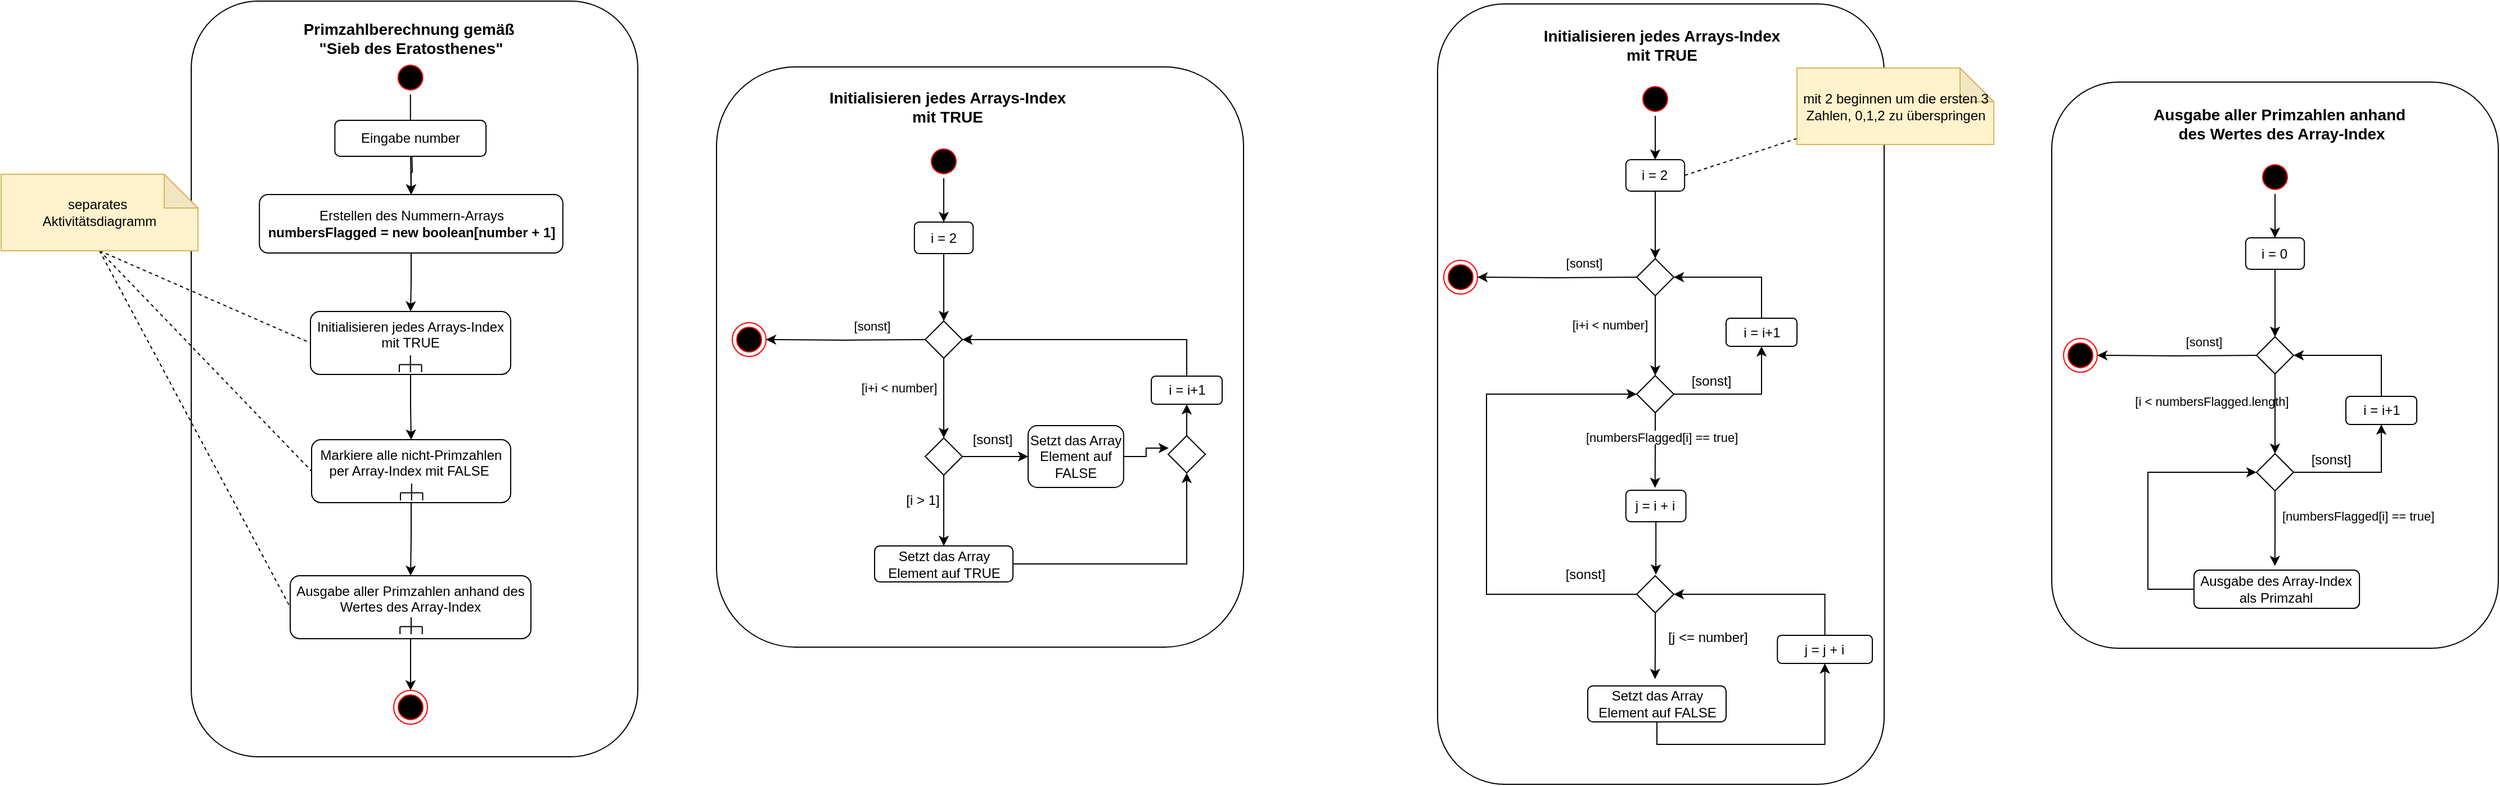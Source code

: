 <mxfile version="24.2.3" type="device">
  <diagram name="Page-1" id="PgNjhU1LjDGuAxVTJysv">
    <mxGraphModel dx="5064" dy="2558" grid="0" gridSize="10" guides="1" tooltips="1" connect="1" arrows="1" fold="1" page="1" pageScale="1" pageWidth="1169" pageHeight="827" math="0" shadow="0">
      <root>
        <mxCell id="0" />
        <mxCell id="1" parent="0" />
        <mxCell id="iZ8uWK1BLbyBL1zNR7Qy-105" value="" style="rounded=1;whiteSpace=wrap;html=1;fillColor=none;" vertex="1" parent="1">
          <mxGeometry x="-1042" y="-765.5" width="397" height="694" as="geometry" />
        </mxCell>
        <mxCell id="iZ8uWK1BLbyBL1zNR7Qy-10" value="" style="rounded=1;whiteSpace=wrap;html=1;fillColor=none;" vertex="1" parent="1">
          <mxGeometry x="-2150" y="-768" width="397" height="672" as="geometry" />
        </mxCell>
        <mxCell id="iZ8uWK1BLbyBL1zNR7Qy-5" style="edgeStyle=orthogonalEdgeStyle;rounded=0;orthogonalLoop=1;jettySize=auto;html=1;exitX=0.5;exitY=1;exitDx=0;exitDy=0;entryX=0.5;entryY=0;entryDx=0;entryDy=0;" edge="1" parent="1" source="G8UXR2RvoSNgQStM8z7o-1" target="iZ8uWK1BLbyBL1zNR7Qy-2">
          <mxGeometry relative="1" as="geometry" />
        </mxCell>
        <mxCell id="G8UXR2RvoSNgQStM8z7o-1" value="" style="ellipse;html=1;shape=startState;fillColor=#000000;strokeColor=#ff0000;" parent="1" vertex="1">
          <mxGeometry x="-1970.11" y="-715" width="30" height="30" as="geometry" />
        </mxCell>
        <mxCell id="G8UXR2RvoSNgQStM8z7o-4" value="" style="ellipse;html=1;shape=endState;fillColor=#000000;strokeColor=#ff0000;" parent="1" vertex="1">
          <mxGeometry x="-1970" y="-155" width="30" height="30" as="geometry" />
        </mxCell>
        <mxCell id="iZ8uWK1BLbyBL1zNR7Qy-8" style="edgeStyle=orthogonalEdgeStyle;rounded=0;orthogonalLoop=1;jettySize=auto;html=1;exitX=0.5;exitY=1;exitDx=0;exitDy=0;entryX=0.5;entryY=0;entryDx=0;entryDy=0;" edge="1" parent="1" source="G8UXR2RvoSNgQStM8z7o-14" target="iZ8uWK1BLbyBL1zNR7Qy-4">
          <mxGeometry relative="1" as="geometry" />
        </mxCell>
        <mxCell id="G8UXR2RvoSNgQStM8z7o-14" value="Markiere alle nicht-Primzahlen per Array-Index mit FALSE&amp;nbsp;&lt;div&gt;&lt;br&gt;&lt;/div&gt;" style="whiteSpace=wrap;html=1;rounded=1;" parent="1" vertex="1">
          <mxGeometry x="-2043" y="-378" width="177" height="56" as="geometry" />
        </mxCell>
        <mxCell id="iZ8uWK1BLbyBL1zNR7Qy-6" style="edgeStyle=orthogonalEdgeStyle;rounded=0;orthogonalLoop=1;jettySize=auto;html=1;exitX=0.5;exitY=1;exitDx=0;exitDy=0;entryX=0.5;entryY=0;entryDx=0;entryDy=0;" edge="1" parent="1" source="iZ8uWK1BLbyBL1zNR7Qy-2" target="iZ8uWK1BLbyBL1zNR7Qy-3">
          <mxGeometry relative="1" as="geometry" />
        </mxCell>
        <mxCell id="iZ8uWK1BLbyBL1zNR7Qy-2" value="&lt;div&gt;Erstellen des Nummern-Arrays&lt;br&gt;&lt;/div&gt;&lt;b&gt;numbersFlagged = new boolean[number + 1]&lt;/b&gt;" style="rounded=1;whiteSpace=wrap;html=1;" vertex="1" parent="1">
          <mxGeometry x="-2089.37" y="-596" width="269.75" height="52" as="geometry" />
        </mxCell>
        <mxCell id="iZ8uWK1BLbyBL1zNR7Qy-7" style="edgeStyle=orthogonalEdgeStyle;rounded=0;orthogonalLoop=1;jettySize=auto;html=1;exitX=0.5;exitY=1;exitDx=0;exitDy=0;entryX=0.5;entryY=0;entryDx=0;entryDy=0;" edge="1" parent="1" source="iZ8uWK1BLbyBL1zNR7Qy-3" target="G8UXR2RvoSNgQStM8z7o-14">
          <mxGeometry relative="1" as="geometry" />
        </mxCell>
        <mxCell id="iZ8uWK1BLbyBL1zNR7Qy-3" value="&lt;div&gt;Initialisieren jedes Arrays-Index&lt;/div&gt;&lt;div&gt;mit TRUE&lt;/div&gt;&lt;div&gt;&lt;br&gt;&lt;/div&gt;" style="rounded=1;whiteSpace=wrap;html=1;" vertex="1" parent="1">
          <mxGeometry x="-2044" y="-492" width="178" height="56" as="geometry" />
        </mxCell>
        <mxCell id="iZ8uWK1BLbyBL1zNR7Qy-9" style="edgeStyle=orthogonalEdgeStyle;rounded=0;orthogonalLoop=1;jettySize=auto;html=1;exitX=0.5;exitY=1;exitDx=0;exitDy=0;entryX=0.5;entryY=0;entryDx=0;entryDy=0;" edge="1" parent="1" source="iZ8uWK1BLbyBL1zNR7Qy-4" target="G8UXR2RvoSNgQStM8z7o-4">
          <mxGeometry relative="1" as="geometry" />
        </mxCell>
        <mxCell id="iZ8uWK1BLbyBL1zNR7Qy-4" value="Ausgabe aller Primzahlen anhand des Wertes des Array-Index&lt;div&gt;&lt;br&gt;&lt;/div&gt;" style="whiteSpace=wrap;html=1;rounded=1;" vertex="1" parent="1">
          <mxGeometry x="-2062" y="-257" width="214" height="56" as="geometry" />
        </mxCell>
        <mxCell id="iZ8uWK1BLbyBL1zNR7Qy-34" value="" style="edgeStyle=orthogonalEdgeStyle;rounded=0;orthogonalLoop=1;jettySize=auto;html=1;" edge="1" parent="1" target="iZ8uWK1BLbyBL1zNR7Qy-2">
          <mxGeometry relative="1" as="geometry">
            <mxPoint x="-1954" y="-637" as="sourcePoint" />
          </mxGeometry>
        </mxCell>
        <mxCell id="iZ8uWK1BLbyBL1zNR7Qy-11" value="&lt;b style=&quot;font-size: 14px;&quot;&gt;Primzahlberechnung gemäß&amp;nbsp;&lt;/b&gt;&lt;div style=&quot;font-size: 14px;&quot;&gt;&lt;b style=&quot;font-size: 14px;&quot;&gt;&quot;Sieb des Eratosthenes&quot;&lt;/b&gt;&lt;/div&gt;" style="text;html=1;align=center;verticalAlign=middle;resizable=0;points=[];autosize=1;strokeColor=none;fillColor=none;fontSize=14;" vertex="1" parent="1">
          <mxGeometry x="-2059.5" y="-758" width="209" height="46" as="geometry" />
        </mxCell>
        <mxCell id="iZ8uWK1BLbyBL1zNR7Qy-17" value="" style="group" vertex="1" connectable="0" parent="1">
          <mxGeometry x="-1965" y="-453" width="19.79" height="15" as="geometry" />
        </mxCell>
        <mxCell id="iZ8uWK1BLbyBL1zNR7Qy-18" value="" style="endArrow=none;html=1;rounded=0;" edge="1" parent="iZ8uWK1BLbyBL1zNR7Qy-17">
          <mxGeometry width="50" height="50" relative="1" as="geometry">
            <mxPoint y="8.297" as="sourcePoint" />
            <mxPoint x="19.79" y="8.297" as="targetPoint" />
          </mxGeometry>
        </mxCell>
        <mxCell id="iZ8uWK1BLbyBL1zNR7Qy-19" value="" style="endArrow=none;html=1;rounded=0;" edge="1" parent="iZ8uWK1BLbyBL1zNR7Qy-17">
          <mxGeometry width="50" height="50" relative="1" as="geometry">
            <mxPoint x="9.895" as="sourcePoint" />
            <mxPoint x="9.895" y="15" as="targetPoint" />
          </mxGeometry>
        </mxCell>
        <mxCell id="iZ8uWK1BLbyBL1zNR7Qy-20" value="" style="endArrow=none;html=1;rounded=0;" edge="1" parent="iZ8uWK1BLbyBL1zNR7Qy-17">
          <mxGeometry width="50" height="50" relative="1" as="geometry">
            <mxPoint x="19.79" y="8.297" as="sourcePoint" />
            <mxPoint x="19.79" y="14.999" as="targetPoint" />
          </mxGeometry>
        </mxCell>
        <mxCell id="iZ8uWK1BLbyBL1zNR7Qy-21" value="" style="endArrow=none;html=1;rounded=0;" edge="1" parent="iZ8uWK1BLbyBL1zNR7Qy-17">
          <mxGeometry width="50" height="50" relative="1" as="geometry">
            <mxPoint y="8.297" as="sourcePoint" />
            <mxPoint y="14.999" as="targetPoint" />
          </mxGeometry>
        </mxCell>
        <mxCell id="iZ8uWK1BLbyBL1zNR7Qy-22" value="" style="group" vertex="1" connectable="0" parent="1">
          <mxGeometry x="-1964" y="-339" width="19.79" height="15" as="geometry" />
        </mxCell>
        <mxCell id="iZ8uWK1BLbyBL1zNR7Qy-23" value="" style="endArrow=none;html=1;rounded=0;" edge="1" parent="iZ8uWK1BLbyBL1zNR7Qy-22">
          <mxGeometry width="50" height="50" relative="1" as="geometry">
            <mxPoint y="8.297" as="sourcePoint" />
            <mxPoint x="19.79" y="8.297" as="targetPoint" />
          </mxGeometry>
        </mxCell>
        <mxCell id="iZ8uWK1BLbyBL1zNR7Qy-24" value="" style="endArrow=none;html=1;rounded=0;" edge="1" parent="iZ8uWK1BLbyBL1zNR7Qy-22">
          <mxGeometry width="50" height="50" relative="1" as="geometry">
            <mxPoint x="9.895" as="sourcePoint" />
            <mxPoint x="9.895" y="15" as="targetPoint" />
          </mxGeometry>
        </mxCell>
        <mxCell id="iZ8uWK1BLbyBL1zNR7Qy-25" value="" style="endArrow=none;html=1;rounded=0;" edge="1" parent="iZ8uWK1BLbyBL1zNR7Qy-22">
          <mxGeometry width="50" height="50" relative="1" as="geometry">
            <mxPoint x="19.79" y="8.297" as="sourcePoint" />
            <mxPoint x="19.79" y="14.999" as="targetPoint" />
          </mxGeometry>
        </mxCell>
        <mxCell id="iZ8uWK1BLbyBL1zNR7Qy-26" value="" style="endArrow=none;html=1;rounded=0;" edge="1" parent="iZ8uWK1BLbyBL1zNR7Qy-22">
          <mxGeometry width="50" height="50" relative="1" as="geometry">
            <mxPoint y="8.297" as="sourcePoint" />
            <mxPoint y="14.999" as="targetPoint" />
          </mxGeometry>
        </mxCell>
        <mxCell id="iZ8uWK1BLbyBL1zNR7Qy-27" value="" style="group" vertex="1" connectable="0" parent="1">
          <mxGeometry x="-1964.4" y="-220" width="19.79" height="15" as="geometry" />
        </mxCell>
        <mxCell id="iZ8uWK1BLbyBL1zNR7Qy-28" value="" style="endArrow=none;html=1;rounded=0;" edge="1" parent="iZ8uWK1BLbyBL1zNR7Qy-27">
          <mxGeometry width="50" height="50" relative="1" as="geometry">
            <mxPoint y="8.297" as="sourcePoint" />
            <mxPoint x="19.79" y="8.297" as="targetPoint" />
          </mxGeometry>
        </mxCell>
        <mxCell id="iZ8uWK1BLbyBL1zNR7Qy-29" value="" style="endArrow=none;html=1;rounded=0;" edge="1" parent="iZ8uWK1BLbyBL1zNR7Qy-27">
          <mxGeometry width="50" height="50" relative="1" as="geometry">
            <mxPoint x="9.895" as="sourcePoint" />
            <mxPoint x="9.895" y="15" as="targetPoint" />
          </mxGeometry>
        </mxCell>
        <mxCell id="iZ8uWK1BLbyBL1zNR7Qy-30" value="" style="endArrow=none;html=1;rounded=0;" edge="1" parent="iZ8uWK1BLbyBL1zNR7Qy-27">
          <mxGeometry width="50" height="50" relative="1" as="geometry">
            <mxPoint x="19.79" y="8.297" as="sourcePoint" />
            <mxPoint x="19.79" y="14.999" as="targetPoint" />
          </mxGeometry>
        </mxCell>
        <mxCell id="iZ8uWK1BLbyBL1zNR7Qy-31" value="" style="endArrow=none;html=1;rounded=0;" edge="1" parent="iZ8uWK1BLbyBL1zNR7Qy-27">
          <mxGeometry width="50" height="50" relative="1" as="geometry">
            <mxPoint y="8.297" as="sourcePoint" />
            <mxPoint y="14.999" as="targetPoint" />
          </mxGeometry>
        </mxCell>
        <mxCell id="iZ8uWK1BLbyBL1zNR7Qy-33" value="&lt;div style=&quot;font-size: 14px;&quot;&gt;&lt;b style=&quot;font-size: 14px;&quot;&gt;Initialisieren jedes Arrays-Index&lt;/b&gt;&lt;/div&gt;&lt;div style=&quot;font-size: 14px;&quot;&gt;&lt;b style=&quot;font-size: 14px;&quot;&gt;mit TRUE&lt;/b&gt;&lt;/div&gt;&lt;div style=&quot;font-size: 14px;&quot;&gt;&lt;br style=&quot;text-wrap: wrap; font-size: 14px;&quot;&gt;&lt;/div&gt;" style="text;html=1;align=center;verticalAlign=middle;resizable=0;points=[];autosize=1;strokeColor=none;fillColor=none;fontSize=14;" vertex="1" parent="1">
          <mxGeometry x="-957.5" y="-751" width="228" height="62" as="geometry" />
        </mxCell>
        <mxCell id="iZ8uWK1BLbyBL1zNR7Qy-66" style="edgeStyle=orthogonalEdgeStyle;rounded=0;orthogonalLoop=1;jettySize=auto;html=1;exitX=0.5;exitY=1;exitDx=0;exitDy=0;entryX=0.5;entryY=0;entryDx=0;entryDy=0;" edge="1" parent="1" source="iZ8uWK1BLbyBL1zNR7Qy-36" target="iZ8uWK1BLbyBL1zNR7Qy-38">
          <mxGeometry relative="1" as="geometry" />
        </mxCell>
        <mxCell id="iZ8uWK1BLbyBL1zNR7Qy-36" value="" style="ellipse;html=1;shape=startState;fillColor=#000000;strokeColor=#ff0000;" vertex="1" parent="1">
          <mxGeometry x="-863.5" y="-696" width="30" height="30" as="geometry" />
        </mxCell>
        <mxCell id="iZ8uWK1BLbyBL1zNR7Qy-37" value="&lt;div&gt;Eingabe number&lt;/div&gt;" style="rounded=1;whiteSpace=wrap;html=1;" vertex="1" parent="1">
          <mxGeometry x="-2022.3" y="-662" width="134.38" height="32" as="geometry" />
        </mxCell>
        <mxCell id="iZ8uWK1BLbyBL1zNR7Qy-61" style="edgeStyle=orthogonalEdgeStyle;rounded=0;orthogonalLoop=1;jettySize=auto;html=1;exitX=0.5;exitY=1;exitDx=0;exitDy=0;entryX=0.5;entryY=0;entryDx=0;entryDy=0;" edge="1" parent="1" source="iZ8uWK1BLbyBL1zNR7Qy-38" target="iZ8uWK1BLbyBL1zNR7Qy-79">
          <mxGeometry relative="1" as="geometry">
            <mxPoint x="-818.25" y="-539" as="targetPoint" />
          </mxGeometry>
        </mxCell>
        <mxCell id="iZ8uWK1BLbyBL1zNR7Qy-38" value="&lt;div&gt;i = 2&lt;/div&gt;" style="rounded=1;whiteSpace=wrap;html=1;" vertex="1" parent="1">
          <mxGeometry x="-874.59" y="-627" width="52.19" height="28" as="geometry" />
        </mxCell>
        <mxCell id="iZ8uWK1BLbyBL1zNR7Qy-86" style="edgeStyle=orthogonalEdgeStyle;rounded=0;orthogonalLoop=1;jettySize=auto;html=1;exitX=0.5;exitY=0;exitDx=0;exitDy=0;entryX=1;entryY=0.5;entryDx=0;entryDy=0;" edge="1" parent="1" source="iZ8uWK1BLbyBL1zNR7Qy-51" target="iZ8uWK1BLbyBL1zNR7Qy-79">
          <mxGeometry relative="1" as="geometry" />
        </mxCell>
        <mxCell id="iZ8uWK1BLbyBL1zNR7Qy-51" value="&lt;div&gt;i = i+1&lt;/div&gt;" style="rounded=1;whiteSpace=wrap;html=1;" vertex="1" parent="1">
          <mxGeometry x="-785.5" y="-486" width="63" height="25" as="geometry" />
        </mxCell>
        <mxCell id="iZ8uWK1BLbyBL1zNR7Qy-52" value="" style="ellipse;html=1;shape=endState;fillColor=#000000;strokeColor=#ff0000;" vertex="1" parent="1">
          <mxGeometry x="-1036.5" y="-537.5" width="30" height="30" as="geometry" />
        </mxCell>
        <mxCell id="iZ8uWK1BLbyBL1zNR7Qy-54" value="[sonst]" style="edgeLabel;html=1;align=center;verticalAlign=middle;resizable=0;points=[];" vertex="1" connectable="0" parent="1">
          <mxGeometry x="-822.404" y="-476" as="geometry">
            <mxPoint x="-90" y="-59" as="offset" />
          </mxGeometry>
        </mxCell>
        <mxCell id="iZ8uWK1BLbyBL1zNR7Qy-59" style="edgeStyle=orthogonalEdgeStyle;rounded=0;orthogonalLoop=1;jettySize=auto;html=1;exitX=0;exitY=0.5;exitDx=0;exitDy=0;entryX=1;entryY=0.5;entryDx=0;entryDy=0;" edge="1" parent="1" target="iZ8uWK1BLbyBL1zNR7Qy-52">
          <mxGeometry relative="1" as="geometry">
            <mxPoint x="-865.0" y="-522.5" as="sourcePoint" />
            <mxPoint x="-977.5" y="-522" as="targetPoint" />
          </mxGeometry>
        </mxCell>
        <mxCell id="iZ8uWK1BLbyBL1zNR7Qy-84" style="edgeStyle=orthogonalEdgeStyle;rounded=0;orthogonalLoop=1;jettySize=auto;html=1;exitX=0.5;exitY=1;exitDx=0;exitDy=0;entryX=0.5;entryY=0;entryDx=0;entryDy=0;" edge="1" parent="1" source="iZ8uWK1BLbyBL1zNR7Qy-79" target="iZ8uWK1BLbyBL1zNR7Qy-83">
          <mxGeometry relative="1" as="geometry" />
        </mxCell>
        <mxCell id="iZ8uWK1BLbyBL1zNR7Qy-79" value="" style="rhombus;whiteSpace=wrap;html=1;" vertex="1" parent="1">
          <mxGeometry x="-865" y="-539" width="33" height="33" as="geometry" />
        </mxCell>
        <mxCell id="iZ8uWK1BLbyBL1zNR7Qy-82" value="&lt;span style=&quot;font-size: 11px;&quot;&gt;[i+i &amp;lt; number]&lt;/span&gt;" style="text;html=1;align=center;verticalAlign=middle;resizable=0;points=[];autosize=1;strokeColor=none;fillColor=none;" vertex="1" parent="1">
          <mxGeometry x="-931.5" y="-493" width="85" height="26" as="geometry" />
        </mxCell>
        <mxCell id="iZ8uWK1BLbyBL1zNR7Qy-85" style="edgeStyle=orthogonalEdgeStyle;rounded=0;orthogonalLoop=1;jettySize=auto;html=1;exitX=1;exitY=0.5;exitDx=0;exitDy=0;entryX=0.5;entryY=1;entryDx=0;entryDy=0;" edge="1" parent="1" source="iZ8uWK1BLbyBL1zNR7Qy-83" target="iZ8uWK1BLbyBL1zNR7Qy-51">
          <mxGeometry relative="1" as="geometry" />
        </mxCell>
        <mxCell id="iZ8uWK1BLbyBL1zNR7Qy-88" style="edgeStyle=orthogonalEdgeStyle;rounded=0;orthogonalLoop=1;jettySize=auto;html=1;exitX=0.5;exitY=1;exitDx=0;exitDy=0;" edge="1" parent="1" source="iZ8uWK1BLbyBL1zNR7Qy-83">
          <mxGeometry relative="1" as="geometry">
            <mxPoint x="-848.643" y="-335.143" as="targetPoint" />
          </mxGeometry>
        </mxCell>
        <mxCell id="iZ8uWK1BLbyBL1zNR7Qy-83" value="" style="rhombus;whiteSpace=wrap;html=1;" vertex="1" parent="1">
          <mxGeometry x="-864.99" y="-435" width="33" height="33" as="geometry" />
        </mxCell>
        <mxCell id="iZ8uWK1BLbyBL1zNR7Qy-87" value="[sonst]" style="text;html=1;align=center;verticalAlign=middle;resizable=0;points=[];autosize=1;strokeColor=none;fillColor=none;" vertex="1" parent="1">
          <mxGeometry x="-825.5" y="-443" width="53" height="26" as="geometry" />
        </mxCell>
        <mxCell id="iZ8uWK1BLbyBL1zNR7Qy-90" value="&lt;span style=&quot;color: rgb(0, 0, 0); font-family: Helvetica; font-size: 11px; font-style: normal; font-variant-ligatures: normal; font-variant-caps: normal; font-weight: 400; letter-spacing: normal; orphans: 2; text-align: center; text-indent: 0px; text-transform: none; widows: 2; word-spacing: 0px; -webkit-text-stroke-width: 0px; white-space: nowrap; background-color: rgb(255, 255, 255); text-decoration-thickness: initial; text-decoration-style: initial; text-decoration-color: initial; display: inline !important; float: none;&quot;&gt;[numbersFlagged[i] == true]&lt;/span&gt;" style="text;whiteSpace=wrap;html=1;" vertex="1" parent="1">
          <mxGeometry x="-912.003" y="-393.996" width="163" height="36" as="geometry" />
        </mxCell>
        <mxCell id="iZ8uWK1BLbyBL1zNR7Qy-92" style="edgeStyle=orthogonalEdgeStyle;rounded=0;orthogonalLoop=1;jettySize=auto;html=1;exitX=0.5;exitY=1;exitDx=0;exitDy=0;" edge="1" parent="1" source="iZ8uWK1BLbyBL1zNR7Qy-91">
          <mxGeometry relative="1" as="geometry">
            <mxPoint x="-847.929" y="-258" as="targetPoint" />
          </mxGeometry>
        </mxCell>
        <mxCell id="iZ8uWK1BLbyBL1zNR7Qy-91" value="&lt;div&gt;j = i + i&lt;/div&gt;" style="rounded=1;whiteSpace=wrap;html=1;" vertex="1" parent="1">
          <mxGeometry x="-874.59" y="-333" width="53.38" height="28" as="geometry" />
        </mxCell>
        <mxCell id="iZ8uWK1BLbyBL1zNR7Qy-94" style="edgeStyle=orthogonalEdgeStyle;rounded=0;orthogonalLoop=1;jettySize=auto;html=1;exitX=0;exitY=0.5;exitDx=0;exitDy=0;entryX=0;entryY=0.5;entryDx=0;entryDy=0;" edge="1" parent="1" source="iZ8uWK1BLbyBL1zNR7Qy-93" target="iZ8uWK1BLbyBL1zNR7Qy-83">
          <mxGeometry relative="1" as="geometry">
            <Array as="points">
              <mxPoint x="-998.5" y="-240" />
              <mxPoint x="-998.5" y="-418" />
            </Array>
          </mxGeometry>
        </mxCell>
        <mxCell id="iZ8uWK1BLbyBL1zNR7Qy-99" style="edgeStyle=orthogonalEdgeStyle;rounded=0;orthogonalLoop=1;jettySize=auto;html=1;exitX=0.5;exitY=1;exitDx=0;exitDy=0;" edge="1" parent="1" source="iZ8uWK1BLbyBL1zNR7Qy-93">
          <mxGeometry relative="1" as="geometry">
            <mxPoint x="-848.643" y="-165.143" as="targetPoint" />
          </mxGeometry>
        </mxCell>
        <mxCell id="iZ8uWK1BLbyBL1zNR7Qy-93" value="" style="rhombus;whiteSpace=wrap;html=1;" vertex="1" parent="1">
          <mxGeometry x="-865" y="-257" width="33" height="33" as="geometry" />
        </mxCell>
        <mxCell id="iZ8uWK1BLbyBL1zNR7Qy-95" value="&lt;span style=&quot;color: rgba(0, 0, 0, 0); font-family: monospace; font-size: 0px; text-align: start;&quot;&gt;[]%3CmxGraphModel%3E%3Croot%3E%3CmxCell%20id%3D%220%22%2F%3E%3CmxCell%20id%3D%221%22%20parent%3D%220%22%2F%3E%3CmxCell%20id%3D%222%22%20value%3D%22%22%20style%3D%22rhombus%3BwhiteSpace%3Dwrap%3Bhtml%3D1%3B%22%20vertex%3D%221%22%20parent%3D%221%22%3E%3CmxGeometry%20x%3D%22-268%22%20y%3D%22186%22%20width%3D%2233%22%20height%3D%2233%22%20as%3D%22geometry%22%2F%3E%3C%2FmxCell%3E%3C%2Froot%3E%3C%2FmxGraphModel%3E&lt;/span&gt;" style="text;html=1;align=center;verticalAlign=middle;resizable=0;points=[];autosize=1;strokeColor=none;fillColor=none;" vertex="1" parent="1">
          <mxGeometry x="-930.5" y="-295" width="18" height="26" as="geometry" />
        </mxCell>
        <mxCell id="iZ8uWK1BLbyBL1zNR7Qy-98" value="[sonst]" style="text;html=1;align=center;verticalAlign=middle;resizable=0;points=[];autosize=1;strokeColor=none;fillColor=none;" vertex="1" parent="1">
          <mxGeometry x="-937.5" y="-271" width="53" height="26" as="geometry" />
        </mxCell>
        <mxCell id="iZ8uWK1BLbyBL1zNR7Qy-100" value="[j &amp;lt;= number]" style="text;html=1;align=center;verticalAlign=middle;resizable=0;points=[];autosize=1;strokeColor=none;fillColor=none;" vertex="1" parent="1">
          <mxGeometry x="-846.5" y="-215" width="89" height="26" as="geometry" />
        </mxCell>
        <mxCell id="iZ8uWK1BLbyBL1zNR7Qy-103" style="edgeStyle=orthogonalEdgeStyle;rounded=0;orthogonalLoop=1;jettySize=auto;html=1;exitX=0.5;exitY=1;exitDx=0;exitDy=0;" edge="1" parent="1" source="iZ8uWK1BLbyBL1zNR7Qy-101" target="iZ8uWK1BLbyBL1zNR7Qy-102">
          <mxGeometry relative="1" as="geometry" />
        </mxCell>
        <mxCell id="iZ8uWK1BLbyBL1zNR7Qy-101" value="Setzt das Array Element auf FALSE" style="rounded=1;whiteSpace=wrap;html=1;" vertex="1" parent="1">
          <mxGeometry x="-908.5" y="-159" width="123" height="32" as="geometry" />
        </mxCell>
        <mxCell id="iZ8uWK1BLbyBL1zNR7Qy-104" style="edgeStyle=orthogonalEdgeStyle;rounded=0;orthogonalLoop=1;jettySize=auto;html=1;exitX=0.5;exitY=0;exitDx=0;exitDy=0;entryX=1;entryY=0.5;entryDx=0;entryDy=0;" edge="1" parent="1" source="iZ8uWK1BLbyBL1zNR7Qy-102" target="iZ8uWK1BLbyBL1zNR7Qy-93">
          <mxGeometry relative="1" as="geometry" />
        </mxCell>
        <mxCell id="iZ8uWK1BLbyBL1zNR7Qy-102" value="&lt;div&gt;j = j + i&lt;/div&gt;" style="rounded=1;whiteSpace=wrap;html=1;" vertex="1" parent="1">
          <mxGeometry x="-739.88" y="-204" width="84.38" height="25" as="geometry" />
        </mxCell>
        <mxCell id="iZ8uWK1BLbyBL1zNR7Qy-106" value="&lt;div style=&quot;font-size: 14px;&quot;&gt;&lt;font style=&quot;font-size: 14px;&quot;&gt;&lt;b&gt;Initialisieren jedes Arrays-Index&lt;/b&gt;&lt;/font&gt;&lt;/div&gt;&lt;div style=&quot;font-size: 14px;&quot;&gt;&lt;font style=&quot;font-size: 14px;&quot;&gt;&lt;b&gt;mit TRUE&lt;/b&gt;&lt;/font&gt;&lt;/div&gt;&lt;div style=&quot;font-size: 14px;&quot;&gt;&lt;br style=&quot;text-wrap: wrap;&quot;&gt;&lt;/div&gt;" style="text;html=1;align=center;verticalAlign=middle;resizable=0;points=[];autosize=1;strokeColor=none;fillColor=none;" vertex="1" parent="1">
          <mxGeometry x="-1592" y="-696.5" width="228" height="62" as="geometry" />
        </mxCell>
        <mxCell id="iZ8uWK1BLbyBL1zNR7Qy-107" style="edgeStyle=orthogonalEdgeStyle;rounded=0;orthogonalLoop=1;jettySize=auto;html=1;exitX=0.5;exitY=1;exitDx=0;exitDy=0;entryX=0.5;entryY=0;entryDx=0;entryDy=0;" edge="1" parent="1" source="iZ8uWK1BLbyBL1zNR7Qy-108" target="iZ8uWK1BLbyBL1zNR7Qy-110">
          <mxGeometry relative="1" as="geometry" />
        </mxCell>
        <mxCell id="iZ8uWK1BLbyBL1zNR7Qy-108" value="" style="ellipse;html=1;shape=startState;fillColor=#000000;strokeColor=#ff0000;" vertex="1" parent="1">
          <mxGeometry x="-1496" y="-640.5" width="30" height="30" as="geometry" />
        </mxCell>
        <mxCell id="iZ8uWK1BLbyBL1zNR7Qy-109" style="edgeStyle=orthogonalEdgeStyle;rounded=0;orthogonalLoop=1;jettySize=auto;html=1;exitX=0.5;exitY=1;exitDx=0;exitDy=0;entryX=0.5;entryY=0;entryDx=0;entryDy=0;" edge="1" parent="1" source="iZ8uWK1BLbyBL1zNR7Qy-110" target="iZ8uWK1BLbyBL1zNR7Qy-117">
          <mxGeometry relative="1" as="geometry">
            <mxPoint x="-1450.75" y="-483.5" as="targetPoint" />
          </mxGeometry>
        </mxCell>
        <mxCell id="iZ8uWK1BLbyBL1zNR7Qy-110" value="&lt;div&gt;i = 2&lt;/div&gt;" style="rounded=1;whiteSpace=wrap;html=1;" vertex="1" parent="1">
          <mxGeometry x="-1507.09" y="-571.5" width="52.19" height="28" as="geometry" />
        </mxCell>
        <mxCell id="iZ8uWK1BLbyBL1zNR7Qy-111" style="edgeStyle=orthogonalEdgeStyle;rounded=0;orthogonalLoop=1;jettySize=auto;html=1;exitX=0.5;exitY=0;exitDx=0;exitDy=0;entryX=1;entryY=0.5;entryDx=0;entryDy=0;" edge="1" parent="1" source="iZ8uWK1BLbyBL1zNR7Qy-112" target="iZ8uWK1BLbyBL1zNR7Qy-117">
          <mxGeometry relative="1" as="geometry" />
        </mxCell>
        <mxCell id="iZ8uWK1BLbyBL1zNR7Qy-112" value="&lt;div&gt;i = i+1&lt;/div&gt;" style="rounded=1;whiteSpace=wrap;html=1;" vertex="1" parent="1">
          <mxGeometry x="-1296.5" y="-434.5" width="63" height="25" as="geometry" />
        </mxCell>
        <mxCell id="iZ8uWK1BLbyBL1zNR7Qy-113" value="" style="ellipse;html=1;shape=endState;fillColor=#000000;strokeColor=#ff0000;" vertex="1" parent="1">
          <mxGeometry x="-1669" y="-482" width="30" height="30" as="geometry" />
        </mxCell>
        <mxCell id="iZ8uWK1BLbyBL1zNR7Qy-114" value="[sonst]" style="edgeLabel;html=1;align=center;verticalAlign=middle;resizable=0;points=[];" vertex="1" connectable="0" parent="1">
          <mxGeometry x="-1454.904" y="-420.5" as="geometry">
            <mxPoint x="-90" y="-59" as="offset" />
          </mxGeometry>
        </mxCell>
        <mxCell id="iZ8uWK1BLbyBL1zNR7Qy-115" style="edgeStyle=orthogonalEdgeStyle;rounded=0;orthogonalLoop=1;jettySize=auto;html=1;exitX=0;exitY=0.5;exitDx=0;exitDy=0;entryX=1;entryY=0.5;entryDx=0;entryDy=0;" edge="1" parent="1" target="iZ8uWK1BLbyBL1zNR7Qy-113">
          <mxGeometry relative="1" as="geometry">
            <mxPoint x="-1497.5" y="-467" as="sourcePoint" />
            <mxPoint x="-1610" y="-466.5" as="targetPoint" />
          </mxGeometry>
        </mxCell>
        <mxCell id="iZ8uWK1BLbyBL1zNR7Qy-116" style="edgeStyle=orthogonalEdgeStyle;rounded=0;orthogonalLoop=1;jettySize=auto;html=1;exitX=0.5;exitY=1;exitDx=0;exitDy=0;entryX=0.5;entryY=0;entryDx=0;entryDy=0;" edge="1" parent="1" source="iZ8uWK1BLbyBL1zNR7Qy-117" target="iZ8uWK1BLbyBL1zNR7Qy-120">
          <mxGeometry relative="1" as="geometry" />
        </mxCell>
        <mxCell id="iZ8uWK1BLbyBL1zNR7Qy-117" value="" style="rhombus;whiteSpace=wrap;html=1;" vertex="1" parent="1">
          <mxGeometry x="-1497.5" y="-483.5" width="33" height="33" as="geometry" />
        </mxCell>
        <mxCell id="iZ8uWK1BLbyBL1zNR7Qy-118" value="&lt;span style=&quot;font-size: 11px;&quot;&gt;[i+i &amp;lt; number]&lt;/span&gt;" style="text;html=1;align=center;verticalAlign=middle;resizable=0;points=[];autosize=1;strokeColor=none;fillColor=none;" vertex="1" parent="1">
          <mxGeometry x="-1564" y="-437.5" width="85" height="26" as="geometry" />
        </mxCell>
        <mxCell id="iZ8uWK1BLbyBL1zNR7Qy-126" style="edgeStyle=orthogonalEdgeStyle;rounded=0;orthogonalLoop=1;jettySize=auto;html=1;exitX=0.5;exitY=1;exitDx=0;exitDy=0;entryX=0.5;entryY=0;entryDx=0;entryDy=0;" edge="1" parent="1" source="iZ8uWK1BLbyBL1zNR7Qy-120" target="iZ8uWK1BLbyBL1zNR7Qy-122">
          <mxGeometry relative="1" as="geometry" />
        </mxCell>
        <mxCell id="iZ8uWK1BLbyBL1zNR7Qy-130" style="edgeStyle=orthogonalEdgeStyle;rounded=0;orthogonalLoop=1;jettySize=auto;html=1;exitX=1;exitY=0.5;exitDx=0;exitDy=0;entryX=0;entryY=0.5;entryDx=0;entryDy=0;" edge="1" parent="1" source="iZ8uWK1BLbyBL1zNR7Qy-120" target="iZ8uWK1BLbyBL1zNR7Qy-128">
          <mxGeometry relative="1" as="geometry" />
        </mxCell>
        <mxCell id="iZ8uWK1BLbyBL1zNR7Qy-120" value="" style="rhombus;whiteSpace=wrap;html=1;" vertex="1" parent="1">
          <mxGeometry x="-1497.49" y="-379.5" width="33" height="33" as="geometry" />
        </mxCell>
        <mxCell id="iZ8uWK1BLbyBL1zNR7Qy-121" value="[sonst]" style="text;html=1;align=center;verticalAlign=middle;resizable=0;points=[];autosize=1;strokeColor=none;fillColor=none;" vertex="1" parent="1">
          <mxGeometry x="-1464.49" y="-391.5" width="53" height="26" as="geometry" />
        </mxCell>
        <mxCell id="iZ8uWK1BLbyBL1zNR7Qy-125" style="edgeStyle=orthogonalEdgeStyle;rounded=0;orthogonalLoop=1;jettySize=auto;html=1;exitX=1;exitY=0.5;exitDx=0;exitDy=0;entryX=0.5;entryY=1;entryDx=0;entryDy=0;" edge="1" parent="1" source="iZ8uWK1BLbyBL1zNR7Qy-122" target="iZ8uWK1BLbyBL1zNR7Qy-123">
          <mxGeometry relative="1" as="geometry">
            <mxPoint x="-1298" y="-283.5" as="sourcePoint" />
          </mxGeometry>
        </mxCell>
        <mxCell id="iZ8uWK1BLbyBL1zNR7Qy-122" value="Setzt das Array Element auf TRUE" style="rounded=1;whiteSpace=wrap;html=1;" vertex="1" parent="1">
          <mxGeometry x="-1542.49" y="-283.5" width="123" height="32" as="geometry" />
        </mxCell>
        <mxCell id="iZ8uWK1BLbyBL1zNR7Qy-124" style="edgeStyle=orthogonalEdgeStyle;rounded=0;orthogonalLoop=1;jettySize=auto;html=1;exitX=0.5;exitY=0;exitDx=0;exitDy=0;entryX=0.5;entryY=1;entryDx=0;entryDy=0;" edge="1" parent="1" source="iZ8uWK1BLbyBL1zNR7Qy-123" target="iZ8uWK1BLbyBL1zNR7Qy-112">
          <mxGeometry relative="1" as="geometry" />
        </mxCell>
        <mxCell id="iZ8uWK1BLbyBL1zNR7Qy-123" value="" style="rhombus;whiteSpace=wrap;html=1;" vertex="1" parent="1">
          <mxGeometry x="-1281.5" y="-381.5" width="33" height="33" as="geometry" />
        </mxCell>
        <mxCell id="iZ8uWK1BLbyBL1zNR7Qy-127" value="[i &amp;gt; 1]" style="text;html=1;align=center;verticalAlign=middle;resizable=0;points=[];autosize=1;strokeColor=none;fillColor=none;" vertex="1" parent="1">
          <mxGeometry x="-1524" y="-337.5" width="48" height="26" as="geometry" />
        </mxCell>
        <mxCell id="iZ8uWK1BLbyBL1zNR7Qy-128" value="Setzt das Array Element auf FALSE" style="rounded=1;whiteSpace=wrap;html=1;" vertex="1" parent="1">
          <mxGeometry x="-1406" y="-390.5" width="84.9" height="55" as="geometry" />
        </mxCell>
        <mxCell id="iZ8uWK1BLbyBL1zNR7Qy-133" style="edgeStyle=orthogonalEdgeStyle;rounded=0;orthogonalLoop=1;jettySize=auto;html=1;exitX=1;exitY=0.5;exitDx=0;exitDy=0;entryX=0.015;entryY=0.333;entryDx=0;entryDy=0;entryPerimeter=0;" edge="1" parent="1" source="iZ8uWK1BLbyBL1zNR7Qy-128" target="iZ8uWK1BLbyBL1zNR7Qy-123">
          <mxGeometry relative="1" as="geometry" />
        </mxCell>
        <mxCell id="iZ8uWK1BLbyBL1zNR7Qy-134" value="" style="rounded=1;whiteSpace=wrap;html=1;fillColor=none;" vertex="1" parent="1">
          <mxGeometry x="-1683" y="-709.5" width="468.5" height="516" as="geometry" />
        </mxCell>
        <mxCell id="iZ8uWK1BLbyBL1zNR7Qy-135" value="&lt;div style=&quot;&quot;&gt;&lt;div&gt;&lt;b&gt;Ausgabe aller Primzahlen anhand&amp;nbsp;&lt;/b&gt;&lt;/div&gt;&lt;div&gt;&lt;b&gt;des Wertes des Array-Index&lt;/b&gt;&lt;/div&gt;&lt;div&gt;&lt;br&gt;&lt;/div&gt;&lt;/div&gt;" style="text;html=1;align=center;verticalAlign=middle;resizable=0;points=[];autosize=1;strokeColor=none;fillColor=none;fontSize=14;" vertex="1" parent="1">
          <mxGeometry x="-415.5" y="-681.5" width="246" height="62" as="geometry" />
        </mxCell>
        <mxCell id="iZ8uWK1BLbyBL1zNR7Qy-136" style="edgeStyle=orthogonalEdgeStyle;rounded=0;orthogonalLoop=1;jettySize=auto;html=1;exitX=0.5;exitY=1;exitDx=0;exitDy=0;entryX=0.5;entryY=0;entryDx=0;entryDy=0;" edge="1" parent="1" source="iZ8uWK1BLbyBL1zNR7Qy-137" target="iZ8uWK1BLbyBL1zNR7Qy-139">
          <mxGeometry relative="1" as="geometry" />
        </mxCell>
        <mxCell id="iZ8uWK1BLbyBL1zNR7Qy-137" value="" style="ellipse;html=1;shape=startState;fillColor=#000000;strokeColor=#ff0000;" vertex="1" parent="1">
          <mxGeometry x="-312.5" y="-626.5" width="30" height="30" as="geometry" />
        </mxCell>
        <mxCell id="iZ8uWK1BLbyBL1zNR7Qy-138" style="edgeStyle=orthogonalEdgeStyle;rounded=0;orthogonalLoop=1;jettySize=auto;html=1;exitX=0.5;exitY=1;exitDx=0;exitDy=0;entryX=0.5;entryY=0;entryDx=0;entryDy=0;" edge="1" parent="1" source="iZ8uWK1BLbyBL1zNR7Qy-139" target="iZ8uWK1BLbyBL1zNR7Qy-146">
          <mxGeometry relative="1" as="geometry">
            <mxPoint x="-267.25" y="-469.5" as="targetPoint" />
          </mxGeometry>
        </mxCell>
        <mxCell id="iZ8uWK1BLbyBL1zNR7Qy-139" value="&lt;div&gt;i = 0&lt;/div&gt;" style="rounded=1;whiteSpace=wrap;html=1;" vertex="1" parent="1">
          <mxGeometry x="-323.59" y="-557.5" width="52.19" height="28" as="geometry" />
        </mxCell>
        <mxCell id="iZ8uWK1BLbyBL1zNR7Qy-140" style="edgeStyle=orthogonalEdgeStyle;rounded=0;orthogonalLoop=1;jettySize=auto;html=1;exitX=0.5;exitY=0;exitDx=0;exitDy=0;entryX=1;entryY=0.5;entryDx=0;entryDy=0;" edge="1" parent="1" source="iZ8uWK1BLbyBL1zNR7Qy-141" target="iZ8uWK1BLbyBL1zNR7Qy-146">
          <mxGeometry relative="1" as="geometry" />
        </mxCell>
        <mxCell id="iZ8uWK1BLbyBL1zNR7Qy-141" value="&lt;div&gt;i = i+1&lt;/div&gt;" style="rounded=1;whiteSpace=wrap;html=1;" vertex="1" parent="1">
          <mxGeometry x="-234.5" y="-416.5" width="63" height="25" as="geometry" />
        </mxCell>
        <mxCell id="iZ8uWK1BLbyBL1zNR7Qy-142" value="" style="ellipse;html=1;shape=endState;fillColor=#000000;strokeColor=#ff0000;" vertex="1" parent="1">
          <mxGeometry x="-485.5" y="-468" width="30" height="30" as="geometry" />
        </mxCell>
        <mxCell id="iZ8uWK1BLbyBL1zNR7Qy-143" value="[sonst]" style="edgeLabel;html=1;align=center;verticalAlign=middle;resizable=0;points=[];" vertex="1" connectable="0" parent="1">
          <mxGeometry x="-271.404" y="-406.5" as="geometry">
            <mxPoint x="-90" y="-59" as="offset" />
          </mxGeometry>
        </mxCell>
        <mxCell id="iZ8uWK1BLbyBL1zNR7Qy-144" style="edgeStyle=orthogonalEdgeStyle;rounded=0;orthogonalLoop=1;jettySize=auto;html=1;exitX=0;exitY=0.5;exitDx=0;exitDy=0;entryX=1;entryY=0.5;entryDx=0;entryDy=0;" edge="1" parent="1" target="iZ8uWK1BLbyBL1zNR7Qy-142">
          <mxGeometry relative="1" as="geometry">
            <mxPoint x="-314.0" y="-453" as="sourcePoint" />
            <mxPoint x="-426.5" y="-452.5" as="targetPoint" />
          </mxGeometry>
        </mxCell>
        <mxCell id="iZ8uWK1BLbyBL1zNR7Qy-145" style="edgeStyle=orthogonalEdgeStyle;rounded=0;orthogonalLoop=1;jettySize=auto;html=1;exitX=0.5;exitY=1;exitDx=0;exitDy=0;entryX=0.5;entryY=0;entryDx=0;entryDy=0;" edge="1" parent="1" source="iZ8uWK1BLbyBL1zNR7Qy-146" target="iZ8uWK1BLbyBL1zNR7Qy-150">
          <mxGeometry relative="1" as="geometry" />
        </mxCell>
        <mxCell id="iZ8uWK1BLbyBL1zNR7Qy-146" value="" style="rhombus;whiteSpace=wrap;html=1;" vertex="1" parent="1">
          <mxGeometry x="-314" y="-469.5" width="33" height="33" as="geometry" />
        </mxCell>
        <mxCell id="iZ8uWK1BLbyBL1zNR7Qy-147" value="&lt;span style=&quot;font-size: 11px;&quot;&gt;[i &amp;lt; numbersFlagged.length]&lt;/span&gt;" style="text;html=1;align=center;verticalAlign=middle;resizable=0;points=[];autosize=1;strokeColor=none;fillColor=none;" vertex="1" parent="1">
          <mxGeometry x="-431.5" y="-425" width="155" height="26" as="geometry" />
        </mxCell>
        <mxCell id="iZ8uWK1BLbyBL1zNR7Qy-148" style="edgeStyle=orthogonalEdgeStyle;rounded=0;orthogonalLoop=1;jettySize=auto;html=1;exitX=1;exitY=0.5;exitDx=0;exitDy=0;entryX=0.5;entryY=1;entryDx=0;entryDy=0;" edge="1" parent="1" source="iZ8uWK1BLbyBL1zNR7Qy-150" target="iZ8uWK1BLbyBL1zNR7Qy-141">
          <mxGeometry relative="1" as="geometry" />
        </mxCell>
        <mxCell id="iZ8uWK1BLbyBL1zNR7Qy-149" style="edgeStyle=orthogonalEdgeStyle;rounded=0;orthogonalLoop=1;jettySize=auto;html=1;exitX=0.5;exitY=1;exitDx=0;exitDy=0;" edge="1" parent="1" source="iZ8uWK1BLbyBL1zNR7Qy-150">
          <mxGeometry relative="1" as="geometry">
            <mxPoint x="-297.643" y="-265.643" as="targetPoint" />
          </mxGeometry>
        </mxCell>
        <mxCell id="iZ8uWK1BLbyBL1zNR7Qy-150" value="" style="rhombus;whiteSpace=wrap;html=1;" vertex="1" parent="1">
          <mxGeometry x="-313.99" y="-365.5" width="33" height="33" as="geometry" />
        </mxCell>
        <mxCell id="iZ8uWK1BLbyBL1zNR7Qy-151" value="[sonst]" style="text;html=1;align=center;verticalAlign=middle;resizable=0;points=[];autosize=1;strokeColor=none;fillColor=none;" vertex="1" parent="1">
          <mxGeometry x="-274.5" y="-373.5" width="53" height="26" as="geometry" />
        </mxCell>
        <mxCell id="iZ8uWK1BLbyBL1zNR7Qy-152" value="&lt;span style=&quot;color: rgb(0, 0, 0); font-family: Helvetica; font-size: 11px; font-style: normal; font-variant-ligatures: normal; font-variant-caps: normal; font-weight: 400; letter-spacing: normal; orphans: 2; text-align: center; text-indent: 0px; text-transform: none; widows: 2; word-spacing: 0px; -webkit-text-stroke-width: 0px; white-space: nowrap; background-color: rgb(255, 255, 255); text-decoration-thickness: initial; text-decoration-style: initial; text-decoration-color: initial; display: inline !important; float: none;&quot;&gt;[numbersFlagged[i] == true]&lt;/span&gt;" style="text;whiteSpace=wrap;html=1;" vertex="1" parent="1">
          <mxGeometry x="-292.503" y="-324.496" width="163" height="36" as="geometry" />
        </mxCell>
        <mxCell id="iZ8uWK1BLbyBL1zNR7Qy-169" style="edgeStyle=orthogonalEdgeStyle;rounded=0;orthogonalLoop=1;jettySize=auto;html=1;exitX=0;exitY=0.5;exitDx=0;exitDy=0;entryX=0;entryY=0.5;entryDx=0;entryDy=0;" edge="1" parent="1" source="iZ8uWK1BLbyBL1zNR7Qy-154" target="iZ8uWK1BLbyBL1zNR7Qy-150">
          <mxGeometry relative="1" as="geometry">
            <Array as="points">
              <mxPoint x="-410.5" y="-244.5" />
              <mxPoint x="-410.5" y="-348.5" />
            </Array>
          </mxGeometry>
        </mxCell>
        <mxCell id="iZ8uWK1BLbyBL1zNR7Qy-154" value="&lt;div&gt;Ausgabe des Array-Index als Primzahl&lt;/div&gt;" style="rounded=1;whiteSpace=wrap;html=1;" vertex="1" parent="1">
          <mxGeometry x="-369.54" y="-262" width="147.09" height="34" as="geometry" />
        </mxCell>
        <mxCell id="iZ8uWK1BLbyBL1zNR7Qy-158" value="&lt;span style=&quot;color: rgba(0, 0, 0, 0); font-family: monospace; font-size: 0px; text-align: start;&quot;&gt;[]%3CmxGraphModel%3E%3Croot%3E%3CmxCell%20id%3D%220%22%2F%3E%3CmxCell%20id%3D%221%22%20parent%3D%220%22%2F%3E%3CmxCell%20id%3D%222%22%20value%3D%22%22%20style%3D%22rhombus%3BwhiteSpace%3Dwrap%3Bhtml%3D1%3B%22%20vertex%3D%221%22%20parent%3D%221%22%3E%3CmxGeometry%20x%3D%22-268%22%20y%3D%22186%22%20width%3D%2233%22%20height%3D%2233%22%20as%3D%22geometry%22%2F%3E%3C%2FmxCell%3E%3C%2Froot%3E%3C%2FmxGraphModel%3E&lt;/span&gt;" style="text;html=1;align=center;verticalAlign=middle;resizable=0;points=[];autosize=1;strokeColor=none;fillColor=none;" vertex="1" parent="1">
          <mxGeometry x="-379.5" y="-225.5" width="18" height="26" as="geometry" />
        </mxCell>
        <mxCell id="iZ8uWK1BLbyBL1zNR7Qy-165" value="" style="rounded=1;whiteSpace=wrap;html=1;fillColor=none;" vertex="1" parent="1">
          <mxGeometry x="-496" y="-696" width="397" height="503.5" as="geometry" />
        </mxCell>
        <mxCell id="iZ8uWK1BLbyBL1zNR7Qy-168" style="rounded=0;orthogonalLoop=1;jettySize=auto;html=1;entryX=1;entryY=0.5;entryDx=0;entryDy=0;endArrow=none;endFill=0;dashed=1;" edge="1" parent="1" source="iZ8uWK1BLbyBL1zNR7Qy-166" target="iZ8uWK1BLbyBL1zNR7Qy-38">
          <mxGeometry relative="1" as="geometry" />
        </mxCell>
        <mxCell id="iZ8uWK1BLbyBL1zNR7Qy-166" value="mit 2 beginnen um die ersten 3 Zahlen, 0,1,2 zu überspringen" style="shape=note;whiteSpace=wrap;html=1;backgroundOutline=1;darkOpacity=0.05;fillColor=#fff2cc;strokeColor=#d6b656;" vertex="1" parent="1">
          <mxGeometry x="-722.5" y="-708.5" width="175" height="68" as="geometry" />
        </mxCell>
        <mxCell id="iZ8uWK1BLbyBL1zNR7Qy-171" style="rounded=0;orthogonalLoop=1;jettySize=auto;html=1;exitX=0.5;exitY=1;exitDx=0;exitDy=0;exitPerimeter=0;entryX=0;entryY=0.5;entryDx=0;entryDy=0;endArrow=none;endFill=0;dashed=1;" edge="1" parent="1" source="iZ8uWK1BLbyBL1zNR7Qy-170" target="iZ8uWK1BLbyBL1zNR7Qy-3">
          <mxGeometry relative="1" as="geometry" />
        </mxCell>
        <mxCell id="iZ8uWK1BLbyBL1zNR7Qy-173" style="rounded=0;orthogonalLoop=1;jettySize=auto;html=1;exitX=0.5;exitY=1;exitDx=0;exitDy=0;exitPerimeter=0;entryX=0;entryY=0.5;entryDx=0;entryDy=0;dashed=1;endArrow=none;endFill=0;" edge="1" parent="1" source="iZ8uWK1BLbyBL1zNR7Qy-170" target="G8UXR2RvoSNgQStM8z7o-14">
          <mxGeometry relative="1" as="geometry" />
        </mxCell>
        <mxCell id="iZ8uWK1BLbyBL1zNR7Qy-174" style="rounded=0;orthogonalLoop=1;jettySize=auto;html=1;exitX=0.5;exitY=1;exitDx=0;exitDy=0;exitPerimeter=0;entryX=0;entryY=0.5;entryDx=0;entryDy=0;endArrow=none;endFill=0;dashed=1;" edge="1" parent="1" source="iZ8uWK1BLbyBL1zNR7Qy-170" target="iZ8uWK1BLbyBL1zNR7Qy-4">
          <mxGeometry relative="1" as="geometry" />
        </mxCell>
        <mxCell id="iZ8uWK1BLbyBL1zNR7Qy-170" value="separates&amp;nbsp;&lt;div&gt;Aktivitätsdiagramm&lt;/div&gt;" style="shape=note;whiteSpace=wrap;html=1;backgroundOutline=1;darkOpacity=0.05;fillColor=#fff2cc;strokeColor=#d6b656;" vertex="1" parent="1">
          <mxGeometry x="-2319" y="-614" width="175" height="68" as="geometry" />
        </mxCell>
      </root>
    </mxGraphModel>
  </diagram>
</mxfile>

